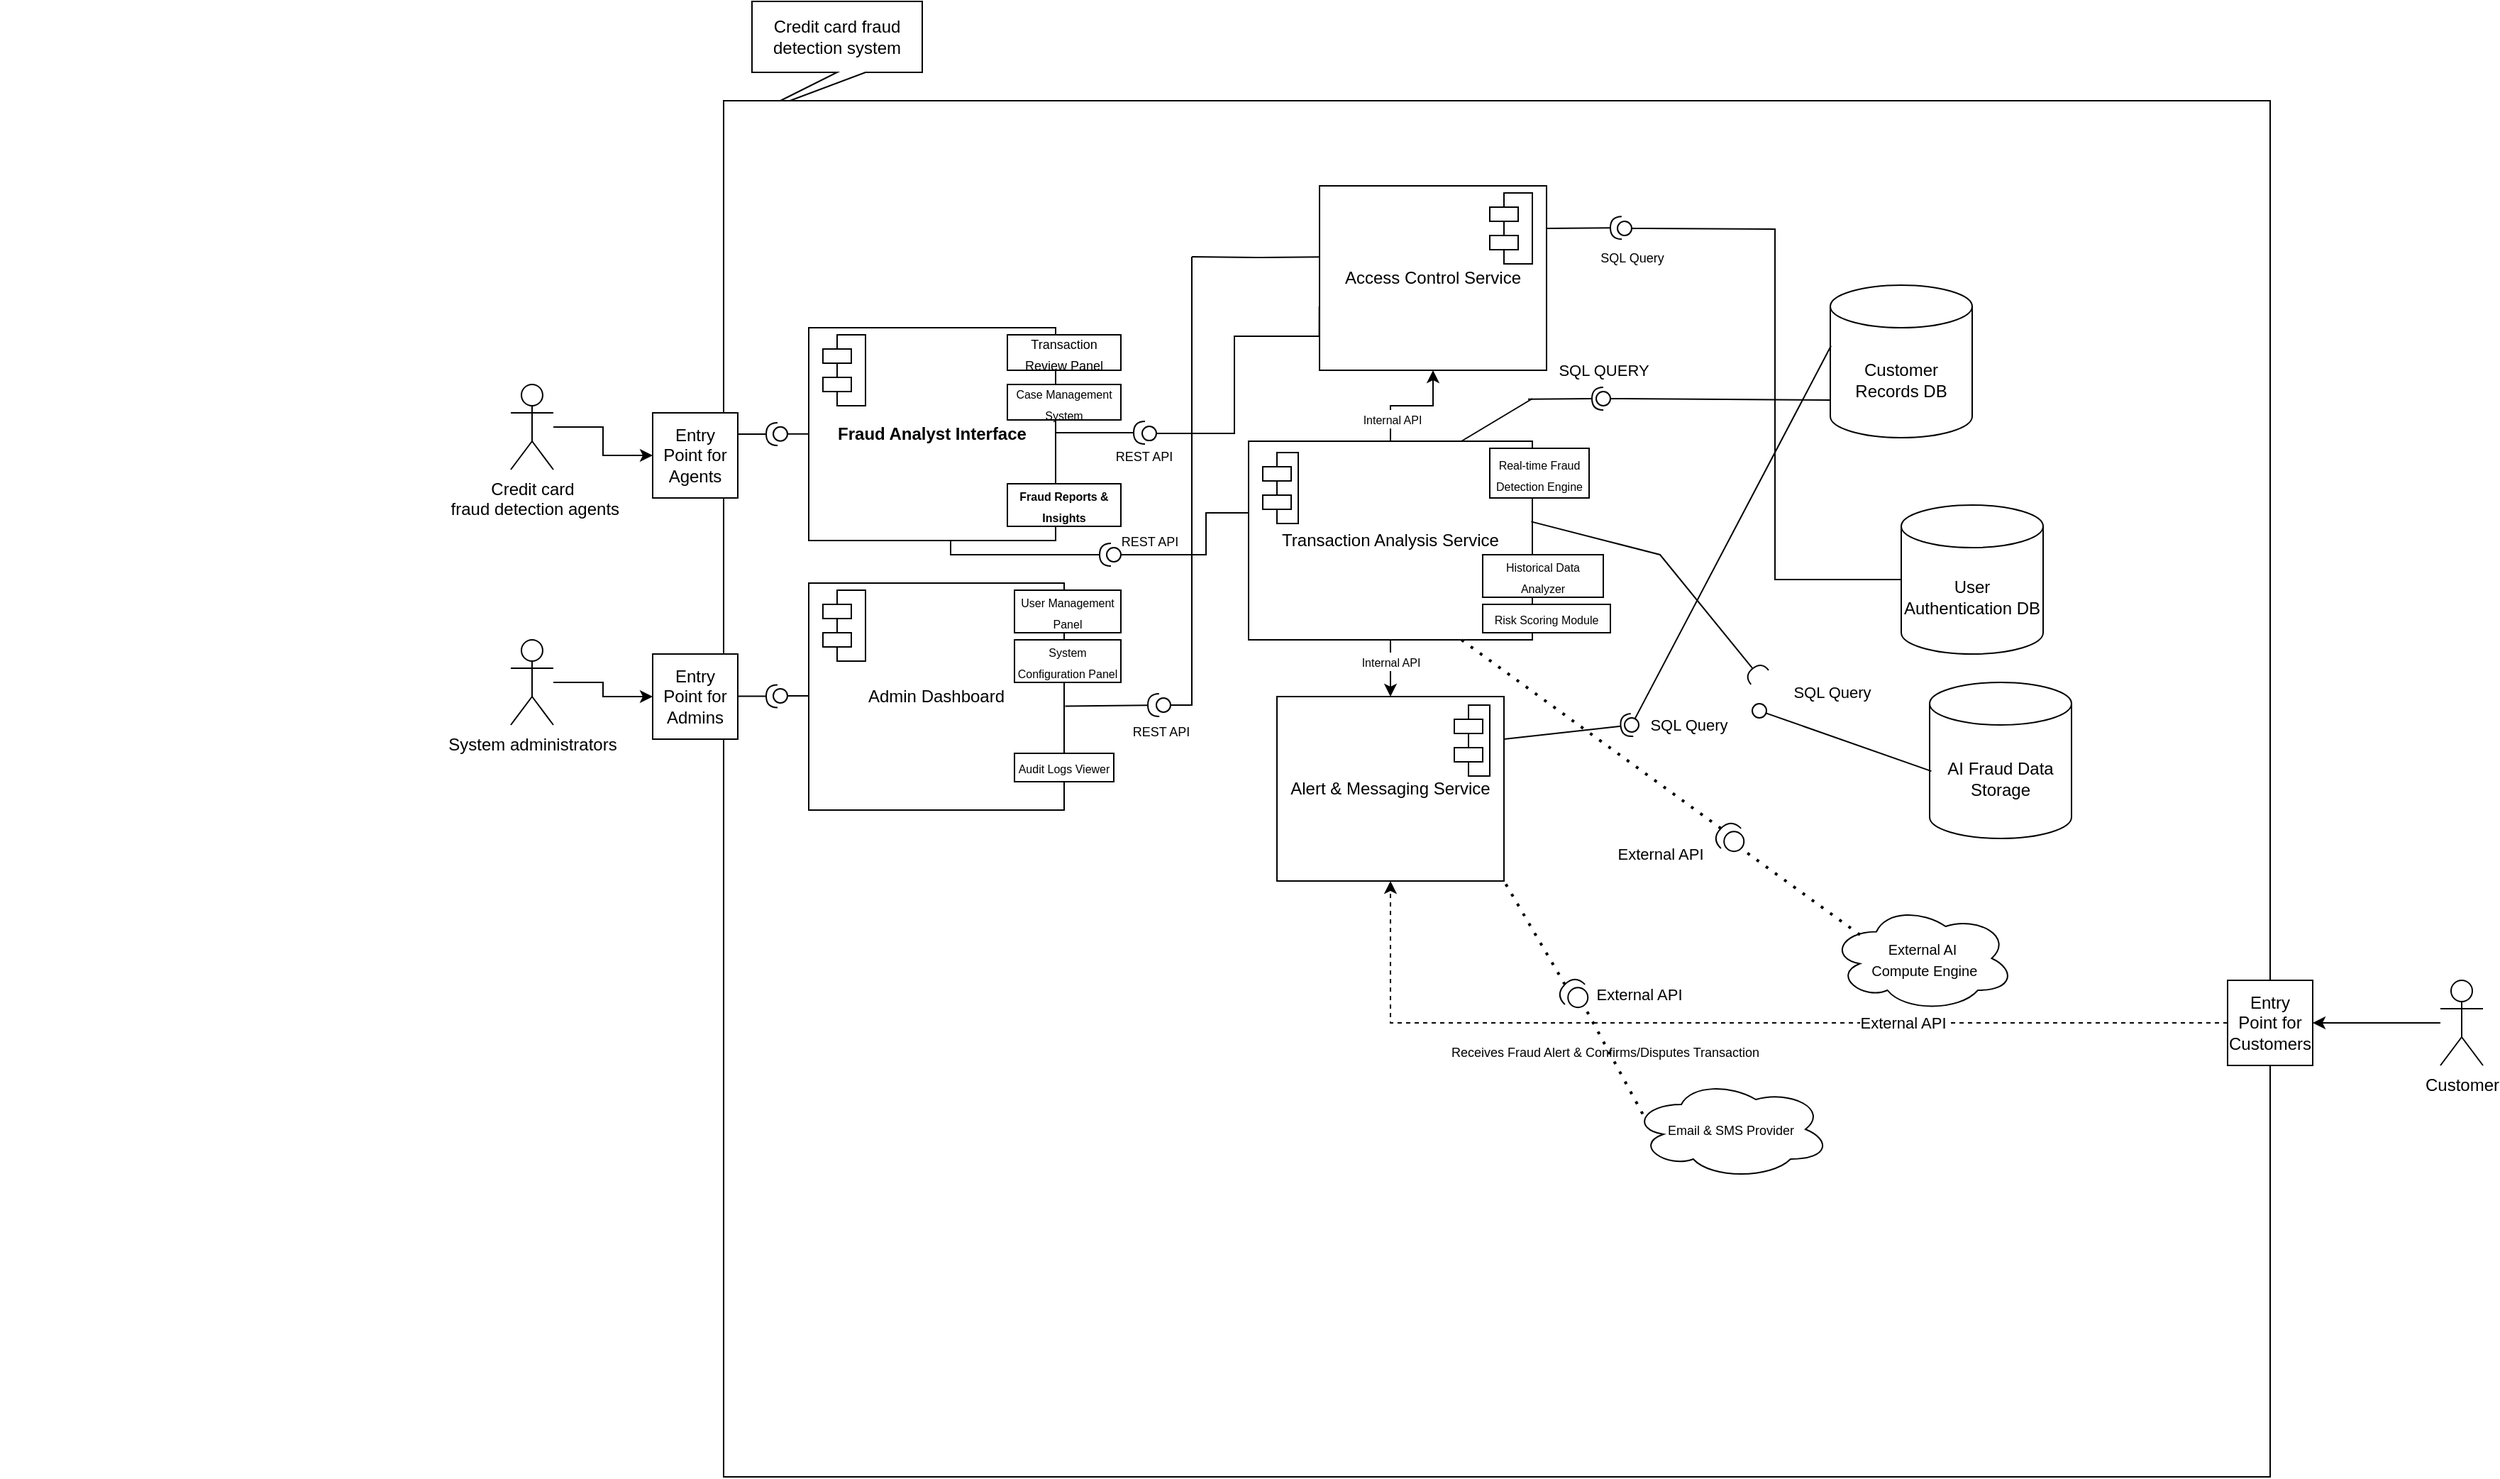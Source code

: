 <mxfile version="26.1.0">
  <diagram name="Page-1" id="USuxYv9XPbnceh0MRkEU">
    <mxGraphModel dx="2577" dy="2162" grid="1" gridSize="10" guides="1" tooltips="1" connect="1" arrows="1" fold="1" page="1" pageScale="1" pageWidth="827" pageHeight="1169" math="0" shadow="0">
      <root>
        <mxCell id="0" />
        <mxCell id="1" parent="0" />
        <mxCell id="2dHNPo27WO1Mkap-W8mN-35" value="" style="shape=callout;whiteSpace=wrap;html=1;perimeter=calloutPerimeter;position2=0;" parent="1" vertex="1">
          <mxGeometry x="220" y="-90" width="120" height="80" as="geometry" />
        </mxCell>
        <mxCell id="luGG8L6NpVET7iOfrZ5E-6" value="" style="edgeStyle=orthogonalEdgeStyle;rounded=0;orthogonalLoop=1;jettySize=auto;html=1;" parent="1" source="QUnVZabD3jAlZHyOa0Sr-1" target="luGG8L6NpVET7iOfrZ5E-1" edge="1">
          <mxGeometry relative="1" as="geometry" />
        </mxCell>
        <mxCell id="QUnVZabD3jAlZHyOa0Sr-1" value="Credit c&lt;span style=&quot;background-color: transparent; color: light-dark(rgb(0, 0, 0), rgb(255, 255, 255));&quot;&gt;ard&lt;/span&gt;&lt;div&gt;&lt;span style=&quot;background-color: transparent; color: light-dark(rgb(0, 0, 0), rgb(255, 255, 255));&quot;&gt;&amp;nbsp;fraud detection agents&lt;/span&gt;&lt;/div&gt;" style="shape=umlActor;verticalLabelPosition=bottom;verticalAlign=top;html=1;outlineConnect=0;" parent="1" vertex="1">
          <mxGeometry x="50" y="180" width="30" height="60" as="geometry" />
        </mxCell>
        <mxCell id="luGG8L6NpVET7iOfrZ5E-5" value="" style="edgeStyle=orthogonalEdgeStyle;rounded=0;orthogonalLoop=1;jettySize=auto;html=1;" parent="1" source="QUnVZabD3jAlZHyOa0Sr-2" target="luGG8L6NpVET7iOfrZ5E-4" edge="1">
          <mxGeometry relative="1" as="geometry" />
        </mxCell>
        <mxCell id="QUnVZabD3jAlZHyOa0Sr-2" value="System administrators" style="shape=umlActor;verticalLabelPosition=bottom;verticalAlign=top;html=1;outlineConnect=0;" parent="1" vertex="1">
          <mxGeometry x="50" y="360" width="30" height="60" as="geometry" />
        </mxCell>
        <mxCell id="P8tNy1iYW3qsByZ3YsKK-2" value="&lt;span style=&quot;color: rgba(0, 0, 0, 0); font-family: monospace; font-size: 0px; text-align: start; text-wrap-mode: nowrap;&quot;&gt;&amp;lt;mxGraphModel&amp;gt;&amp;lt;root&amp;gt;&amp;lt;mxCell id=&quot;0&quot;/&amp;gt;&amp;lt;mxCell id=&quot;1&quot; parent=&quot;0&quot;/&amp;gt;&amp;lt;mxCell id=&quot;2&quot; value=&quot;&quot; style=&quot;rounded=0;orthogonalLoop=1;jettySize=auto;html=1;endArrow=oval;endFill=0;sketch=0;sourcePerimeterSpacing=0;targetPerimeterSpacing=0;endSize=10;&quot; edge=&quot;1&quot; parent=&quot;1&quot;&amp;gt;&amp;lt;mxGeometry relative=&quot;1&quot; as=&quot;geometry&quot;&amp;gt;&amp;lt;mxPoint x=&quot;870&quot; y=&quot;110.0&quot; as=&quot;sourcePoint&quot;/&amp;gt;&amp;lt;mxPoint x=&quot;860&quot; y=&quot;110.0&quot; as=&quot;targetPoint&quot;/&amp;gt;&amp;lt;Array as=&quot;points&quot;&amp;gt;&amp;lt;mxPoint x=&quot;880&quot; y=&quot;110.0&quot;/&amp;gt;&amp;lt;/Array&amp;gt;&amp;lt;/mxGeometry&amp;gt;&amp;lt;/mxCell&amp;gt;&amp;lt;/root&amp;gt;&amp;lt;/mxGraphModel&amp;gt;&lt;/span&gt;" style="rounded=0;whiteSpace=wrap;html=1;" parent="1" vertex="1">
          <mxGeometry x="200" y="-20" width="1090" height="970" as="geometry" />
        </mxCell>
        <mxCell id="luGG8L6NpVET7iOfrZ5E-1" value="Entry Point for Agents" style="whiteSpace=wrap;html=1;aspect=fixed;" parent="1" vertex="1">
          <mxGeometry x="150" y="200" width="60" height="60" as="geometry" />
        </mxCell>
        <mxCell id="luGG8L6NpVET7iOfrZ5E-4" value="Entry Point for Admins" style="whiteSpace=wrap;html=1;aspect=fixed;" parent="1" vertex="1">
          <mxGeometry x="150" y="370" width="60" height="60" as="geometry" />
        </mxCell>
        <mxCell id="hKYB33OC29xuQnpMXn42-21" value="&#xa;  &#xa;    &#xa;    &#xa;    &#xa;    &#xa;    &#xa;      &#xa;    &#xa;    &#xa;      &#xa;    &#xa;    &#xa;    &#xa;    &#xa;      &#xa;    &#xa;    &#xa;    &#xa;    &#xa;      &#xa;    &#xa;    &#xa;      &#xa;    &#xa;    &#xa;      &#xa;    &#xa;    &#xa;      &#xa;    &#xa;    &#xa;      &#xa;    &#xa;    &#xa;      &#xa;    &#xa;    &#xa;    &#xa;    &#xa;    &#xa;    &#xa;    &#xa;    &#xa;    &#xa;    &#xa;    &#xa;    &#xa;    &#xa;  &#xa;" style="text;whiteSpace=wrap;html=1;" parent="1" vertex="1">
          <mxGeometry width="30" height="740" as="geometry" />
        </mxCell>
        <mxCell id="2dHNPo27WO1Mkap-W8mN-1" value="Credit card fraud detection system" style="text;html=1;align=center;verticalAlign=middle;whiteSpace=wrap;rounded=0;" parent="1" vertex="1">
          <mxGeometry x="230" y="-80" width="100" height="30" as="geometry" />
        </mxCell>
        <mxCell id="hKYB33OC29xuQnpMXn42-22" value="&#xa;  &#xa;    &#xa;    &#xa;    &#xa;    &#xa;    &#xa;      &#xa;    &#xa;    &#xa;      &#xa;    &#xa;    &#xa;    &#xa;    &#xa;      &#xa;    &#xa;    &#xa;    &#xa;    &#xa;      &#xa;    &#xa;    &#xa;      &#xa;    &#xa;    &#xa;      &#xa;    &#xa;    &#xa;      &#xa;    &#xa;    &#xa;      &#xa;    &#xa;    &#xa;      &#xa;    &#xa;    &#xa;    &#xa;    &#xa;    &#xa;    &#xa;    &#xa;    &#xa;    &#xa;    &#xa;    &#xa;    &#xa;    &#xa;  &#xa;" style="text;whiteSpace=wrap;html=1;" parent="1" vertex="1">
          <mxGeometry width="30" height="740" as="geometry" />
        </mxCell>
        <mxCell id="2dHNPo27WO1Mkap-W8mN-13" value="" style="edgeStyle=orthogonalEdgeStyle;rounded=0;orthogonalLoop=1;jettySize=auto;html=1;" parent="1" source="2dHNPo27WO1Mkap-W8mN-2" target="2dHNPo27WO1Mkap-W8mN-6" edge="1">
          <mxGeometry relative="1" as="geometry" />
        </mxCell>
        <mxCell id="2dHNPo27WO1Mkap-W8mN-54" value="&lt;font style=&quot;font-size: 8px;&quot;&gt;Internal API&lt;/font&gt;" style="edgeLabel;html=1;align=center;verticalAlign=middle;resizable=0;points=[];" parent="2dHNPo27WO1Mkap-W8mN-13" vertex="1" connectable="0">
          <mxGeometry x="-0.011" relative="1" as="geometry">
            <mxPoint y="-5" as="offset" />
          </mxGeometry>
        </mxCell>
        <mxCell id="hKYB33OC29xuQnpMXn42-23" value="&#xa;  &#xa;    &#xa;    &#xa;    &#xa;    &#xa;    &#xa;      &#xa;    &#xa;    &#xa;      &#xa;    &#xa;    &#xa;    &#xa;    &#xa;      &#xa;    &#xa;    &#xa;    &#xa;    &#xa;      &#xa;    &#xa;    &#xa;      &#xa;    &#xa;    &#xa;      &#xa;    &#xa;    &#xa;      &#xa;    &#xa;    &#xa;      &#xa;    &#xa;    &#xa;      &#xa;    &#xa;    &#xa;    &#xa;    &#xa;    &#xa;    &#xa;    &#xa;    &#xa;    &#xa;    &#xa;    &#xa;    &#xa;    &#xa;  &#xa;" style="text;whiteSpace=wrap;html=1;" parent="1" vertex="1">
          <mxGeometry width="30" height="740" as="geometry" />
        </mxCell>
        <mxCell id="hKYB33OC29xuQnpMXn42-24" value="&#xa;  &#xa;    &#xa;    &#xa;    &#xa;    &#xa;    &#xa;      &#xa;    &#xa;    &#xa;      &#xa;    &#xa;    &#xa;    &#xa;    &#xa;      &#xa;    &#xa;    &#xa;    &#xa;    &#xa;      &#xa;    &#xa;    &#xa;      &#xa;    &#xa;    &#xa;      &#xa;    &#xa;    &#xa;      &#xa;    &#xa;    &#xa;      &#xa;    &#xa;    &#xa;      &#xa;    &#xa;    &#xa;    &#xa;    &#xa;    &#xa;    &#xa;    &#xa;    &#xa;    &#xa;    &#xa;    &#xa;    &#xa;    &#xa;  &#xa;" style="text;whiteSpace=wrap;html=1;" parent="1" vertex="1">
          <mxGeometry x="-310" width="340" height="740" as="geometry" />
        </mxCell>
        <mxCell id="2dHNPo27WO1Mkap-W8mN-57" style="edgeStyle=orthogonalEdgeStyle;rounded=0;orthogonalLoop=1;jettySize=auto;html=1;entryX=0.5;entryY=1;entryDx=0;entryDy=0;" parent="1" source="2dHNPo27WO1Mkap-W8mN-2" target="2dHNPo27WO1Mkap-W8mN-7" edge="1">
          <mxGeometry relative="1" as="geometry" />
        </mxCell>
        <mxCell id="2dHNPo27WO1Mkap-W8mN-58" value="&lt;font style=&quot;font-size: 8px;&quot;&gt;Internal API&lt;/font&gt;" style="edgeLabel;html=1;align=center;verticalAlign=middle;resizable=0;points=[];" parent="2dHNPo27WO1Mkap-W8mN-57" vertex="1" connectable="0">
          <mxGeometry x="-0.593" y="-1" relative="1" as="geometry">
            <mxPoint as="offset" />
          </mxGeometry>
        </mxCell>
        <mxCell id="2dHNPo27WO1Mkap-W8mN-2" value="Transaction Analysis Service" style="rounded=0;whiteSpace=wrap;html=1;" parent="1" vertex="1">
          <mxGeometry x="570" y="220" width="200" height="140" as="geometry" />
        </mxCell>
        <mxCell id="2dHNPo27WO1Mkap-W8mN-3" value="&lt;strong data-end=&quot;541&quot; data-start=&quot;514&quot;&gt;Fraud Analyst Interface&lt;/strong&gt;" style="rounded=0;whiteSpace=wrap;html=1;" parent="1" vertex="1">
          <mxGeometry x="260" y="140" width="174" height="150" as="geometry" />
        </mxCell>
        <mxCell id="2dHNPo27WO1Mkap-W8mN-4" value="Admin Dashboard" style="rounded=0;whiteSpace=wrap;html=1;" parent="1" vertex="1">
          <mxGeometry x="260" y="320" width="180" height="160" as="geometry" />
        </mxCell>
        <mxCell id="2dHNPo27WO1Mkap-W8mN-6" value="Alert &amp;amp; Messaging Service" style="rounded=0;whiteSpace=wrap;html=1;" parent="1" vertex="1">
          <mxGeometry x="590" y="400" width="160" height="130" as="geometry" />
        </mxCell>
        <mxCell id="2dHNPo27WO1Mkap-W8mN-7" value="Access Control Service" style="rounded=0;whiteSpace=wrap;html=1;" parent="1" vertex="1">
          <mxGeometry x="620" y="40" width="160" height="130" as="geometry" />
        </mxCell>
        <mxCell id="2dHNPo27WO1Mkap-W8mN-19" value="&lt;font style=&quot;font-size: 8px;&quot;&gt;Audit Logs Viewer&lt;/font&gt;" style="rounded=0;whiteSpace=wrap;html=1;" parent="1" vertex="1">
          <mxGeometry x="405" y="440" width="70" height="20" as="geometry" />
        </mxCell>
        <mxCell id="2dHNPo27WO1Mkap-W8mN-20" value="&lt;font style=&quot;font-size: 8px;&quot;&gt;User Management Panel&lt;/font&gt;" style="rounded=0;whiteSpace=wrap;html=1;" parent="1" vertex="1">
          <mxGeometry x="405" y="325" width="75" height="30" as="geometry" />
        </mxCell>
        <mxCell id="2dHNPo27WO1Mkap-W8mN-21" value="&lt;font style=&quot;font-size: 9px;&quot;&gt;Transaction Review Panel&lt;/font&gt;" style="rounded=0;whiteSpace=wrap;html=1;" parent="1" vertex="1">
          <mxGeometry x="400" y="145" width="80" height="25" as="geometry" />
        </mxCell>
        <mxCell id="2dHNPo27WO1Mkap-W8mN-27" value="&lt;font style=&quot;font-size: 8px;&quot;&gt;Case Management System&lt;/font&gt;" style="rounded=0;whiteSpace=wrap;html=1;" parent="1" vertex="1">
          <mxGeometry x="400" y="180" width="80" height="25" as="geometry" />
        </mxCell>
        <mxCell id="2dHNPo27WO1Mkap-W8mN-28" value="&lt;strong data-end=&quot;558&quot; data-start=&quot;530&quot;&gt;&lt;font style=&quot;font-size: 8px;&quot;&gt;Fraud Reports &amp;amp; Insights&lt;/font&gt;&lt;/strong&gt;" style="rounded=0;whiteSpace=wrap;html=1;" parent="1" vertex="1">
          <mxGeometry x="400" y="250" width="80" height="30" as="geometry" />
        </mxCell>
        <mxCell id="2dHNPo27WO1Mkap-W8mN-29" value="&lt;font style=&quot;font-size: 8px;&quot;&gt;System Configuration Panel&lt;/font&gt;" style="rounded=0;whiteSpace=wrap;html=1;" parent="1" vertex="1">
          <mxGeometry x="405" y="360" width="75" height="30" as="geometry" />
        </mxCell>
        <mxCell id="2dHNPo27WO1Mkap-W8mN-30" value="&lt;font style=&quot;font-size: 8px;&quot;&gt;Risk Scoring Module&lt;/font&gt;" style="rounded=0;whiteSpace=wrap;html=1;" parent="1" vertex="1">
          <mxGeometry x="735" y="335" width="90" height="20" as="geometry" />
        </mxCell>
        <mxCell id="2dHNPo27WO1Mkap-W8mN-31" value="&lt;font style=&quot;font-size: 8px;&quot;&gt;Historical Data Analyzer&lt;/font&gt;" style="rounded=0;whiteSpace=wrap;html=1;" parent="1" vertex="1">
          <mxGeometry x="735" y="300" width="85" height="30" as="geometry" />
        </mxCell>
        <mxCell id="2dHNPo27WO1Mkap-W8mN-32" value="&lt;font style=&quot;font-size: 8px;&quot;&gt;Real-time Fraud Detection Engine&lt;/font&gt;" style="rounded=0;whiteSpace=wrap;html=1;" parent="1" vertex="1">
          <mxGeometry x="740" y="225" width="70" height="35" as="geometry" />
        </mxCell>
        <mxCell id="2dHNPo27WO1Mkap-W8mN-36" value="&lt;font style=&quot;font-size: 10px;&quot;&gt;External AI&lt;/font&gt;&lt;div&gt;&lt;font style=&quot;font-size: 10px;&quot;&gt;&amp;nbsp;Compute Engine&lt;/font&gt;&lt;/div&gt;" style="ellipse;shape=cloud;whiteSpace=wrap;html=1;" parent="1" vertex="1">
          <mxGeometry x="980" y="547" width="130" height="75" as="geometry" />
        </mxCell>
        <mxCell id="2dHNPo27WO1Mkap-W8mN-37" value="&lt;font style=&quot;font-size: 9px;&quot;&gt;Email &amp;amp; SMS Provider&lt;/font&gt;" style="ellipse;shape=cloud;whiteSpace=wrap;html=1;" parent="1" vertex="1">
          <mxGeometry x="840" y="670" width="140" height="70" as="geometry" />
        </mxCell>
        <mxCell id="-xYINVgXVr2gYHE_FDno-1" value="Customer Records DB" style="shape=cylinder3;whiteSpace=wrap;html=1;boundedLbl=1;backgroundOutline=1;size=15;" vertex="1" parent="1">
          <mxGeometry x="980" y="110" width="100" height="107.5" as="geometry" />
        </mxCell>
        <mxCell id="-xYINVgXVr2gYHE_FDno-5" value="User Authentication DB" style="shape=cylinder3;whiteSpace=wrap;html=1;boundedLbl=1;backgroundOutline=1;size=15;" vertex="1" parent="1">
          <mxGeometry x="1030" y="265" width="100" height="105" as="geometry" />
        </mxCell>
        <mxCell id="-xYINVgXVr2gYHE_FDno-7" value="AI Fraud Data Storage" style="shape=cylinder3;whiteSpace=wrap;html=1;boundedLbl=1;backgroundOutline=1;size=15;" vertex="1" parent="1">
          <mxGeometry x="1050" y="390" width="100" height="110" as="geometry" />
        </mxCell>
        <mxCell id="-xYINVgXVr2gYHE_FDno-40" value="" style="ellipse;whiteSpace=wrap;html=1;align=center;aspect=fixed;fillColor=none;strokeColor=none;resizable=0;perimeter=centerPerimeter;rotatable=0;allowArrows=0;points=[];outlineConnect=1;" vertex="1" parent="1">
          <mxGeometry x="230" y="230" width="10" height="10" as="geometry" />
        </mxCell>
        <mxCell id="-xYINVgXVr2gYHE_FDno-42" value="" style="rounded=0;orthogonalLoop=1;jettySize=auto;html=1;endArrow=halfCircle;endFill=0;endSize=6;strokeWidth=1;sketch=0;exitX=1;exitY=0.25;exitDx=0;exitDy=0;" edge="1" parent="1" source="luGG8L6NpVET7iOfrZ5E-1">
          <mxGeometry relative="1" as="geometry">
            <mxPoint x="214" y="215" as="sourcePoint" />
            <mxPoint x="238" y="214.97" as="targetPoint" />
          </mxGeometry>
        </mxCell>
        <mxCell id="-xYINVgXVr2gYHE_FDno-43" value="" style="rounded=0;orthogonalLoop=1;jettySize=auto;html=1;endArrow=oval;endFill=0;sketch=0;sourcePerimeterSpacing=0;targetPerimeterSpacing=0;endSize=10;" edge="1" parent="1">
          <mxGeometry relative="1" as="geometry">
            <mxPoint x="250" y="214.88" as="sourcePoint" />
            <mxPoint x="240" y="214.88" as="targetPoint" />
            <Array as="points">
              <mxPoint x="260" y="214.88" />
            </Array>
          </mxGeometry>
        </mxCell>
        <mxCell id="-xYINVgXVr2gYHE_FDno-44" value="" style="ellipse;whiteSpace=wrap;html=1;align=center;aspect=fixed;fillColor=none;strokeColor=none;resizable=0;perimeter=centerPerimeter;rotatable=0;allowArrows=0;points=[];outlineConnect=1;" vertex="1" parent="1">
          <mxGeometry x="230" y="210" width="10" height="10" as="geometry" />
        </mxCell>
        <mxCell id="-xYINVgXVr2gYHE_FDno-50" value="" style="rounded=0;orthogonalLoop=1;jettySize=auto;html=1;endArrow=halfCircle;endFill=0;endSize=6;strokeWidth=1;sketch=0;exitX=1;exitY=0.25;exitDx=0;exitDy=0;" edge="1" parent="1">
          <mxGeometry relative="1" as="geometry">
            <mxPoint x="210" y="399.77" as="sourcePoint" />
            <mxPoint x="238" y="399.74" as="targetPoint" />
          </mxGeometry>
        </mxCell>
        <mxCell id="-xYINVgXVr2gYHE_FDno-51" value="" style="rounded=0;orthogonalLoop=1;jettySize=auto;html=1;endArrow=oval;endFill=0;sketch=0;sourcePerimeterSpacing=0;targetPerimeterSpacing=0;endSize=10;" edge="1" parent="1">
          <mxGeometry relative="1" as="geometry">
            <mxPoint x="250" y="399.47" as="sourcePoint" />
            <mxPoint x="240" y="399.47" as="targetPoint" />
            <Array as="points">
              <mxPoint x="260" y="399.47" />
            </Array>
          </mxGeometry>
        </mxCell>
        <mxCell id="-xYINVgXVr2gYHE_FDno-54" value="" style="rounded=0;orthogonalLoop=1;jettySize=auto;html=1;endArrow=halfCircle;endFill=0;endSize=6;strokeWidth=1;sketch=0;exitX=1;exitY=0.5;exitDx=0;exitDy=0;" edge="1" parent="1">
          <mxGeometry relative="1" as="geometry">
            <mxPoint x="434" y="214" as="sourcePoint" />
            <mxPoint x="497" y="214" as="targetPoint" />
          </mxGeometry>
        </mxCell>
        <mxCell id="-xYINVgXVr2gYHE_FDno-103" value="&lt;font style=&quot;font-size: 9px;&quot;&gt;REST API&lt;/font&gt;" style="edgeLabel;html=1;align=center;verticalAlign=middle;resizable=0;points=[];" vertex="1" connectable="0" parent="-xYINVgXVr2gYHE_FDno-54">
          <mxGeometry x="-0.211" relative="1" as="geometry">
            <mxPoint x="37" y="16" as="offset" />
          </mxGeometry>
        </mxCell>
        <mxCell id="-xYINVgXVr2gYHE_FDno-66" value="" style="rounded=0;orthogonalLoop=1;jettySize=auto;html=1;endArrow=oval;endFill=0;sketch=0;sourcePerimeterSpacing=0;targetPerimeterSpacing=0;endSize=10;" edge="1" parent="1">
          <mxGeometry relative="1" as="geometry">
            <mxPoint x="510" y="214.55" as="sourcePoint" />
            <mxPoint x="500" y="214.55" as="targetPoint" />
            <Array as="points">
              <mxPoint x="520" y="214.55" />
            </Array>
          </mxGeometry>
        </mxCell>
        <mxCell id="-xYINVgXVr2gYHE_FDno-80" value="" style="endArrow=none;html=1;rounded=0;edgeStyle=orthogonalEdgeStyle;entryX=-0.001;entryY=0.653;entryDx=0;entryDy=0;entryPerimeter=0;" edge="1" parent="1" target="2dHNPo27WO1Mkap-W8mN-7">
          <mxGeometry width="50" height="50" relative="1" as="geometry">
            <mxPoint x="520" y="214.51" as="sourcePoint" />
            <mxPoint x="620" y="146.01" as="targetPoint" />
            <Array as="points">
              <mxPoint x="560" y="214" />
              <mxPoint x="560" y="146" />
            </Array>
          </mxGeometry>
        </mxCell>
        <mxCell id="-xYINVgXVr2gYHE_FDno-83" value="" style="shape=module;align=left;spacingLeft=20;align=center;verticalAlign=top;whiteSpace=wrap;html=1;" vertex="1" parent="1">
          <mxGeometry x="270" y="145" width="30" height="50" as="geometry" />
        </mxCell>
        <mxCell id="-xYINVgXVr2gYHE_FDno-84" value="" style="shape=module;align=left;spacingLeft=20;align=center;verticalAlign=top;whiteSpace=wrap;html=1;" vertex="1" parent="1">
          <mxGeometry x="270" y="325" width="30" height="50" as="geometry" />
        </mxCell>
        <mxCell id="-xYINVgXVr2gYHE_FDno-85" value="" style="shape=module;align=left;spacingLeft=20;align=center;verticalAlign=top;whiteSpace=wrap;html=1;" vertex="1" parent="1">
          <mxGeometry x="740" y="45" width="30" height="50" as="geometry" />
        </mxCell>
        <mxCell id="-xYINVgXVr2gYHE_FDno-86" value="" style="shape=module;align=left;spacingLeft=20;align=center;verticalAlign=top;whiteSpace=wrap;html=1;" vertex="1" parent="1">
          <mxGeometry x="580" y="228" width="25" height="50" as="geometry" />
        </mxCell>
        <mxCell id="-xYINVgXVr2gYHE_FDno-87" value="" style="shape=module;align=left;spacingLeft=20;align=center;verticalAlign=top;whiteSpace=wrap;html=1;" vertex="1" parent="1">
          <mxGeometry x="715" y="406" width="25" height="50" as="geometry" />
        </mxCell>
        <mxCell id="-xYINVgXVr2gYHE_FDno-88" value="" style="endArrow=none;html=1;rounded=0;edgeStyle=orthogonalEdgeStyle;" edge="1" parent="1">
          <mxGeometry width="50" height="50" relative="1" as="geometry">
            <mxPoint x="490" y="300" as="sourcePoint" />
            <mxPoint x="570" y="270.5" as="targetPoint" />
            <Array as="points">
              <mxPoint x="500" y="300" />
              <mxPoint x="540" y="300" />
              <mxPoint x="540" y="270" />
            </Array>
          </mxGeometry>
        </mxCell>
        <mxCell id="-xYINVgXVr2gYHE_FDno-102" value="&lt;font style=&quot;font-size: 9px;&quot;&gt;REST API&lt;/font&gt;" style="edgeLabel;html=1;align=center;verticalAlign=middle;resizable=0;points=[];" vertex="1" connectable="0" parent="-xYINVgXVr2gYHE_FDno-88">
          <mxGeometry x="-0.841" y="-1" relative="1" as="geometry">
            <mxPoint x="1" y="-11" as="offset" />
          </mxGeometry>
        </mxCell>
        <mxCell id="-xYINVgXVr2gYHE_FDno-90" value="" style="rounded=0;orthogonalLoop=1;jettySize=auto;html=1;endArrow=halfCircle;endFill=0;endSize=6;strokeWidth=1;sketch=0;" edge="1" parent="1">
          <mxGeometry relative="1" as="geometry">
            <mxPoint x="410" y="300" as="sourcePoint" />
            <mxPoint x="473" y="300" as="targetPoint" />
          </mxGeometry>
        </mxCell>
        <mxCell id="-xYINVgXVr2gYHE_FDno-91" value="" style="endArrow=none;html=1;rounded=0;edgeStyle=orthogonalEdgeStyle;" edge="1" parent="1">
          <mxGeometry width="50" height="50" relative="1" as="geometry">
            <mxPoint x="410" y="300" as="sourcePoint" />
            <mxPoint x="360" y="290" as="targetPoint" />
            <Array as="points">
              <mxPoint x="360" y="300" />
            </Array>
          </mxGeometry>
        </mxCell>
        <mxCell id="-xYINVgXVr2gYHE_FDno-92" value="" style="rounded=0;orthogonalLoop=1;jettySize=auto;html=1;endArrow=oval;endFill=0;sketch=0;sourcePerimeterSpacing=0;targetPerimeterSpacing=0;endSize=10;" edge="1" parent="1">
          <mxGeometry relative="1" as="geometry">
            <mxPoint x="485" y="300" as="sourcePoint" />
            <mxPoint x="475" y="300" as="targetPoint" />
            <Array as="points">
              <mxPoint x="495" y="300" />
            </Array>
          </mxGeometry>
        </mxCell>
        <mxCell id="-xYINVgXVr2gYHE_FDno-94" value="" style="rounded=0;orthogonalLoop=1;jettySize=auto;html=1;endArrow=halfCircle;endFill=0;endSize=6;strokeWidth=1;sketch=0;exitX=1.004;exitY=0.542;exitDx=0;exitDy=0;exitPerimeter=0;" edge="1" parent="1" source="2dHNPo27WO1Mkap-W8mN-4">
          <mxGeometry relative="1" as="geometry">
            <mxPoint x="444" y="406" as="sourcePoint" />
            <mxPoint x="507" y="406" as="targetPoint" />
          </mxGeometry>
        </mxCell>
        <mxCell id="-xYINVgXVr2gYHE_FDno-101" value="&lt;font style=&quot;font-size: 9px;&quot;&gt;REST API&lt;/font&gt;" style="edgeLabel;html=1;align=center;verticalAlign=middle;resizable=0;points=[];" vertex="1" connectable="0" parent="-xYINVgXVr2gYHE_FDno-94">
          <mxGeometry x="-0.326" relative="1" as="geometry">
            <mxPoint x="45" y="17" as="offset" />
          </mxGeometry>
        </mxCell>
        <mxCell id="-xYINVgXVr2gYHE_FDno-97" value="" style="rounded=0;orthogonalLoop=1;jettySize=auto;html=1;endArrow=oval;endFill=0;sketch=0;sourcePerimeterSpacing=0;targetPerimeterSpacing=0;endSize=10;" edge="1" parent="1">
          <mxGeometry relative="1" as="geometry">
            <mxPoint x="520" y="406" as="sourcePoint" />
            <mxPoint x="510" y="406" as="targetPoint" />
            <Array as="points">
              <mxPoint x="530" y="406" />
            </Array>
          </mxGeometry>
        </mxCell>
        <mxCell id="-xYINVgXVr2gYHE_FDno-98" value="" style="endArrow=none;html=1;rounded=0;edgeStyle=orthogonalEdgeStyle;" edge="1" parent="1">
          <mxGeometry width="50" height="50" relative="1" as="geometry">
            <mxPoint x="520" y="406" as="sourcePoint" />
            <mxPoint x="530" y="90" as="targetPoint" />
            <Array as="points">
              <mxPoint x="530" y="406" />
              <mxPoint x="530" y="376" />
            </Array>
          </mxGeometry>
        </mxCell>
        <mxCell id="-xYINVgXVr2gYHE_FDno-99" value="" style="endArrow=none;html=1;rounded=0;edgeStyle=orthogonalEdgeStyle;entryX=0.003;entryY=0.386;entryDx=0;entryDy=0;entryPerimeter=0;" edge="1" parent="1" target="2dHNPo27WO1Mkap-W8mN-7">
          <mxGeometry width="50" height="50" relative="1" as="geometry">
            <mxPoint x="530" y="90" as="sourcePoint" />
            <mxPoint x="600" y="90" as="targetPoint" />
            <Array as="points" />
          </mxGeometry>
        </mxCell>
        <mxCell id="-xYINVgXVr2gYHE_FDno-106" value="" style="endArrow=none;html=1;rounded=0;edgeStyle=orthogonalEdgeStyle;entryX=0;entryY=0.5;entryDx=0;entryDy=0;entryPerimeter=0;" edge="1" parent="1" target="-xYINVgXVr2gYHE_FDno-5">
          <mxGeometry width="50" height="50" relative="1" as="geometry">
            <mxPoint x="851" y="70" as="sourcePoint" />
            <mxPoint x="951" y="320" as="targetPoint" />
            <Array as="points" />
          </mxGeometry>
        </mxCell>
        <mxCell id="-xYINVgXVr2gYHE_FDno-111" value="&lt;font style=&quot;font-size: 9px;&quot;&gt;SQL Query&lt;/font&gt;" style="edgeLabel;html=1;align=center;verticalAlign=middle;resizable=0;points=[];" vertex="1" connectable="0" parent="-xYINVgXVr2gYHE_FDno-106">
          <mxGeometry x="-0.833" relative="1" as="geometry">
            <mxPoint x="-47" y="20" as="offset" />
          </mxGeometry>
        </mxCell>
        <mxCell id="-xYINVgXVr2gYHE_FDno-107" value="" style="rounded=0;orthogonalLoop=1;jettySize=auto;html=1;endArrow=oval;endFill=0;sketch=0;sourcePerimeterSpacing=0;targetPerimeterSpacing=0;endSize=10;" edge="1" parent="1">
          <mxGeometry relative="1" as="geometry">
            <mxPoint x="830" y="190.0" as="sourcePoint" />
            <mxPoint x="820" y="190.0" as="targetPoint" />
            <Array as="points">
              <mxPoint x="840" y="190.0" />
            </Array>
          </mxGeometry>
        </mxCell>
        <mxCell id="-xYINVgXVr2gYHE_FDno-109" value="" style="rounded=0;orthogonalLoop=1;jettySize=auto;html=1;endArrow=halfCircle;endFill=0;endSize=6;strokeWidth=1;sketch=0;" edge="1" parent="1">
          <mxGeometry relative="1" as="geometry">
            <mxPoint x="780" y="70" as="sourcePoint" />
            <mxPoint x="833" y="69.6" as="targetPoint" />
          </mxGeometry>
        </mxCell>
        <mxCell id="-xYINVgXVr2gYHE_FDno-116" value="" style="edgeStyle=orthogonalEdgeStyle;rounded=0;orthogonalLoop=1;jettySize=auto;html=1;" edge="1" parent="1" source="-xYINVgXVr2gYHE_FDno-112" target="-xYINVgXVr2gYHE_FDno-115">
          <mxGeometry relative="1" as="geometry" />
        </mxCell>
        <mxCell id="Tz4aRekjGBIer8KL7-6g-5" value="" style="rounded=0;orthogonalLoop=1;jettySize=auto;html=1;endArrow=oval;endFill=0;sketch=0;sourcePerimeterSpacing=0;targetPerimeterSpacing=0;endSize=10;" edge="1" parent="1">
          <mxGeometry relative="1" as="geometry">
            <mxPoint x="845" y="70.0" as="sourcePoint" />
            <mxPoint x="835" y="70.0" as="targetPoint" />
            <Array as="points">
              <mxPoint x="855" y="70.0" />
            </Array>
          </mxGeometry>
        </mxCell>
        <mxCell id="-xYINVgXVr2gYHE_FDno-112" value="Customer" style="shape=umlActor;verticalLabelPosition=bottom;verticalAlign=top;html=1;" vertex="1" parent="1">
          <mxGeometry x="1410" y="600" width="30" height="60" as="geometry" />
        </mxCell>
        <mxCell id="Tz4aRekjGBIer8KL7-6g-7" value="" style="rounded=0;orthogonalLoop=1;jettySize=auto;html=1;endArrow=oval;endFill=0;sketch=0;sourcePerimeterSpacing=0;targetPerimeterSpacing=0;endSize=10;exitX=0.012;exitY=0.569;exitDx=0;exitDy=0;exitPerimeter=0;" edge="1" parent="1" source="-xYINVgXVr2gYHE_FDno-7">
          <mxGeometry relative="1" as="geometry">
            <mxPoint x="870" y="110.0" as="sourcePoint" />
            <mxPoint x="930" y="410" as="targetPoint" />
            <Array as="points" />
          </mxGeometry>
        </mxCell>
        <mxCell id="Tz4aRekjGBIer8KL7-6g-36" value="SQL Query" style="edgeLabel;html=1;align=center;verticalAlign=middle;resizable=0;points=[];" connectable="0" vertex="1" parent="Tz4aRekjGBIer8KL7-6g-7">
          <mxGeometry x="0.444" relative="1" as="geometry">
            <mxPoint x="17" y="-25" as="offset" />
          </mxGeometry>
        </mxCell>
        <mxCell id="-xYINVgXVr2gYHE_FDno-118" style="edgeStyle=orthogonalEdgeStyle;rounded=0;orthogonalLoop=1;jettySize=auto;html=1;entryX=0.5;entryY=1;entryDx=0;entryDy=0;dashed=1;" edge="1" parent="1" source="-xYINVgXVr2gYHE_FDno-115" target="2dHNPo27WO1Mkap-W8mN-6">
          <mxGeometry relative="1" as="geometry" />
        </mxCell>
        <mxCell id="-xYINVgXVr2gYHE_FDno-119" value="&lt;font style=&quot;font-size: 9px;&quot;&gt;Receives Fraud Alert &amp;amp; Confirms/Disputes Transaction&lt;/font&gt;" style="edgeLabel;html=1;align=center;verticalAlign=middle;resizable=0;points=[];" vertex="1" connectable="0" parent="-xYINVgXVr2gYHE_FDno-118">
          <mxGeometry x="0.279" relative="1" as="geometry">
            <mxPoint x="2" y="20" as="offset" />
          </mxGeometry>
        </mxCell>
        <mxCell id="-xYINVgXVr2gYHE_FDno-120" value="External API" style="edgeLabel;html=1;align=center;verticalAlign=middle;resizable=0;points=[];" vertex="1" connectable="0" parent="-xYINVgXVr2gYHE_FDno-118">
          <mxGeometry x="-0.336" relative="1" as="geometry">
            <mxPoint as="offset" />
          </mxGeometry>
        </mxCell>
        <mxCell id="-xYINVgXVr2gYHE_FDno-115" value="Entry Point for Customers" style="whiteSpace=wrap;html=1;aspect=fixed;" vertex="1" parent="1">
          <mxGeometry x="1260" y="600" width="60" height="60" as="geometry" />
        </mxCell>
        <mxCell id="Tz4aRekjGBIer8KL7-6g-10" value="" style="rounded=0;orthogonalLoop=1;jettySize=auto;html=1;endArrow=halfCircle;endFill=0;endSize=6;strokeWidth=1;sketch=0;" edge="1" parent="1">
          <mxGeometry relative="1" as="geometry">
            <mxPoint x="767" y="190.4" as="sourcePoint" />
            <mxPoint x="820" y="190" as="targetPoint" />
          </mxGeometry>
        </mxCell>
        <mxCell id="Tz4aRekjGBIer8KL7-6g-15" value="SQL QUERY" style="edgeLabel;html=1;align=center;verticalAlign=middle;resizable=0;points=[];" connectable="0" vertex="1" parent="Tz4aRekjGBIer8KL7-6g-10">
          <mxGeometry x="0.961" y="7" relative="1" as="geometry">
            <mxPoint x="1" y="-13" as="offset" />
          </mxGeometry>
        </mxCell>
        <mxCell id="Tz4aRekjGBIer8KL7-6g-12" value="" style="endArrow=none;html=1;rounded=0;exitX=0.75;exitY=0;exitDx=0;exitDy=0;" edge="1" parent="1" source="2dHNPo27WO1Mkap-W8mN-2">
          <mxGeometry width="50" height="50" relative="1" as="geometry">
            <mxPoint x="800" y="260" as="sourcePoint" />
            <mxPoint x="770" y="190" as="targetPoint" />
          </mxGeometry>
        </mxCell>
        <mxCell id="Tz4aRekjGBIer8KL7-6g-13" value="" style="endArrow=none;html=1;rounded=0;entryX=0.003;entryY=0.754;entryDx=0;entryDy=0;entryPerimeter=0;" edge="1" parent="1" target="-xYINVgXVr2gYHE_FDno-1">
          <mxGeometry width="50" height="50" relative="1" as="geometry">
            <mxPoint x="830" y="190" as="sourcePoint" />
            <mxPoint x="850" y="210" as="targetPoint" />
          </mxGeometry>
        </mxCell>
        <mxCell id="Tz4aRekjGBIer8KL7-6g-25" value="" style="rounded=0;orthogonalLoop=1;jettySize=auto;html=1;endArrow=oval;endFill=0;sketch=0;sourcePerimeterSpacing=0;targetPerimeterSpacing=0;endSize=10;exitX=0.005;exitY=0.398;exitDx=0;exitDy=0;exitPerimeter=0;" edge="1" parent="1" source="-xYINVgXVr2gYHE_FDno-1">
          <mxGeometry relative="1" as="geometry">
            <mxPoint x="880" y="120.0" as="sourcePoint" />
            <mxPoint x="840" y="420" as="targetPoint" />
            <Array as="points" />
          </mxGeometry>
        </mxCell>
        <mxCell id="Tz4aRekjGBIer8KL7-6g-34" value="SQL Query" style="edgeLabel;html=1;align=center;verticalAlign=middle;resizable=0;points=[];" connectable="0" vertex="1" parent="Tz4aRekjGBIer8KL7-6g-25">
          <mxGeometry x="0.852" y="-1" relative="1" as="geometry">
            <mxPoint x="30" y="20" as="offset" />
          </mxGeometry>
        </mxCell>
        <mxCell id="Tz4aRekjGBIer8KL7-6g-32" value="" style="rounded=0;orthogonalLoop=1;jettySize=auto;html=1;endArrow=halfCircle;endFill=0;endSize=6;strokeWidth=1;sketch=0;exitX=1;exitY=0.231;exitDx=0;exitDy=0;exitPerimeter=0;" edge="1" parent="1" source="2dHNPo27WO1Mkap-W8mN-6">
          <mxGeometry relative="1" as="geometry">
            <mxPoint x="735.0" y="438.65" as="sourcePoint" />
            <mxPoint x="840.24" y="420" as="targetPoint" />
          </mxGeometry>
        </mxCell>
        <mxCell id="Tz4aRekjGBIer8KL7-6g-35" value="" style="rounded=0;orthogonalLoop=1;jettySize=auto;html=1;endArrow=halfCircle;endFill=0;endSize=6;strokeWidth=1;sketch=0;exitX=0.996;exitY=0.405;exitDx=0;exitDy=0;exitPerimeter=0;entryX=0.67;entryY=0.419;entryDx=0;entryDy=0;entryPerimeter=0;" edge="1" parent="1" source="2dHNPo27WO1Mkap-W8mN-2" target="P8tNy1iYW3qsByZ3YsKK-2">
          <mxGeometry relative="1" as="geometry">
            <mxPoint x="760" y="440" as="sourcePoint" />
            <mxPoint x="850.24" y="430" as="targetPoint" />
            <Array as="points">
              <mxPoint x="860" y="300" />
            </Array>
          </mxGeometry>
        </mxCell>
        <mxCell id="Tz4aRekjGBIer8KL7-6g-38" value="" style="shape=providedRequiredInterface;html=1;verticalLabelPosition=bottom;sketch=0;rotation=-135;" vertex="1" parent="1">
          <mxGeometry x="790" y="600" width="20" height="20" as="geometry" />
        </mxCell>
        <mxCell id="Tz4aRekjGBIer8KL7-6g-41" value="" style="endArrow=none;dashed=1;html=1;dashPattern=1 3;strokeWidth=2;rounded=0;entryX=0.07;entryY=0.4;entryDx=0;entryDy=0;entryPerimeter=0;exitX=-0.234;exitY=0.377;exitDx=0;exitDy=0;exitPerimeter=0;" edge="1" parent="1" source="Tz4aRekjGBIer8KL7-6g-38" target="2dHNPo27WO1Mkap-W8mN-37">
          <mxGeometry width="50" height="50" relative="1" as="geometry">
            <mxPoint x="730" y="510" as="sourcePoint" />
            <mxPoint x="780" y="460" as="targetPoint" />
          </mxGeometry>
        </mxCell>
        <mxCell id="Tz4aRekjGBIer8KL7-6g-45" value="" style="endArrow=none;dashed=1;html=1;dashPattern=1 3;strokeWidth=2;rounded=0;entryX=1;entryY=1;entryDx=0;entryDy=0;exitX=1;exitY=0.5;exitDx=0;exitDy=0;exitPerimeter=0;" edge="1" parent="1" source="Tz4aRekjGBIer8KL7-6g-38" target="2dHNPo27WO1Mkap-W8mN-6">
          <mxGeometry width="50" height="50" relative="1" as="geometry">
            <mxPoint x="730" y="620" as="sourcePoint" />
            <mxPoint x="780" y="570" as="targetPoint" />
          </mxGeometry>
        </mxCell>
        <mxCell id="Tz4aRekjGBIer8KL7-6g-46" value="External API" style="edgeLabel;html=1;align=center;verticalAlign=middle;resizable=0;points=[];" connectable="0" vertex="1" parent="Tz4aRekjGBIer8KL7-6g-45">
          <mxGeometry x="-0.492" y="1" relative="1" as="geometry">
            <mxPoint x="64" y="25" as="offset" />
          </mxGeometry>
        </mxCell>
        <mxCell id="Tz4aRekjGBIer8KL7-6g-47" value="" style="shape=providedRequiredInterface;html=1;verticalLabelPosition=bottom;sketch=0;rotation=-135;" vertex="1" parent="1">
          <mxGeometry x="900" y="490" width="20" height="20" as="geometry" />
        </mxCell>
        <mxCell id="Tz4aRekjGBIer8KL7-6g-48" value="" style="endArrow=none;dashed=1;html=1;dashPattern=1 3;strokeWidth=2;rounded=0;entryX=0.75;entryY=1;entryDx=0;entryDy=0;exitX=1;exitY=0.5;exitDx=0;exitDy=0;exitPerimeter=0;" edge="1" parent="1" source="Tz4aRekjGBIer8KL7-6g-47" target="2dHNPo27WO1Mkap-W8mN-2">
          <mxGeometry width="50" height="50" relative="1" as="geometry">
            <mxPoint x="750" y="510" as="sourcePoint" />
            <mxPoint x="800" y="460" as="targetPoint" />
          </mxGeometry>
        </mxCell>
        <mxCell id="Tz4aRekjGBIer8KL7-6g-49" value="" style="endArrow=none;dashed=1;html=1;dashPattern=1 3;strokeWidth=2;rounded=0;entryX=0;entryY=0.5;entryDx=0;entryDy=0;entryPerimeter=0;exitX=0.161;exitY=0.279;exitDx=0;exitDy=0;exitPerimeter=0;" edge="1" parent="1" source="2dHNPo27WO1Mkap-W8mN-36" target="Tz4aRekjGBIer8KL7-6g-47">
          <mxGeometry width="50" height="50" relative="1" as="geometry">
            <mxPoint x="750" y="510" as="sourcePoint" />
            <mxPoint x="800" y="460" as="targetPoint" />
          </mxGeometry>
        </mxCell>
        <mxCell id="Tz4aRekjGBIer8KL7-6g-50" value="External API" style="edgeLabel;html=1;align=center;verticalAlign=middle;resizable=0;points=[];" connectable="0" vertex="1" parent="Tz4aRekjGBIer8KL7-6g-49">
          <mxGeometry x="0.59" y="1" relative="1" as="geometry">
            <mxPoint x="-74" y="-10" as="offset" />
          </mxGeometry>
        </mxCell>
      </root>
    </mxGraphModel>
  </diagram>
</mxfile>
